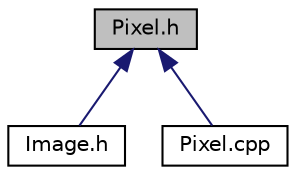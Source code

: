 digraph "Pixel.h"
{
 // INTERACTIVE_SVG=YES
 // LATEX_PDF_SIZE
  edge [fontname="Helvetica",fontsize="10",labelfontname="Helvetica",labelfontsize="10"];
  node [fontname="Helvetica",fontsize="10",shape=record];
  Node1 [label="Pixel.h",height=0.2,width=0.4,color="black", fillcolor="grey75", style="filled", fontcolor="black",tooltip="Programme de déclaration de la classe Pixel."];
  Node1 -> Node2 [dir="back",color="midnightblue",fontsize="10",style="solid",fontname="Helvetica"];
  Node2 [label="Image.h",height=0.2,width=0.4,color="black", fillcolor="white", style="filled",URL="$_image_8h.html",tooltip="Définition des donées membres et des fonctions membres de la classe Image."];
  Node1 -> Node3 [dir="back",color="midnightblue",fontsize="10",style="solid",fontname="Helvetica"];
  Node3 [label="Pixel.cpp",height=0.2,width=0.4,color="black", fillcolor="white", style="filled",URL="$_pixel_8cpp.html",tooltip="Créations des fonctions et procédures de pixel."];
}

